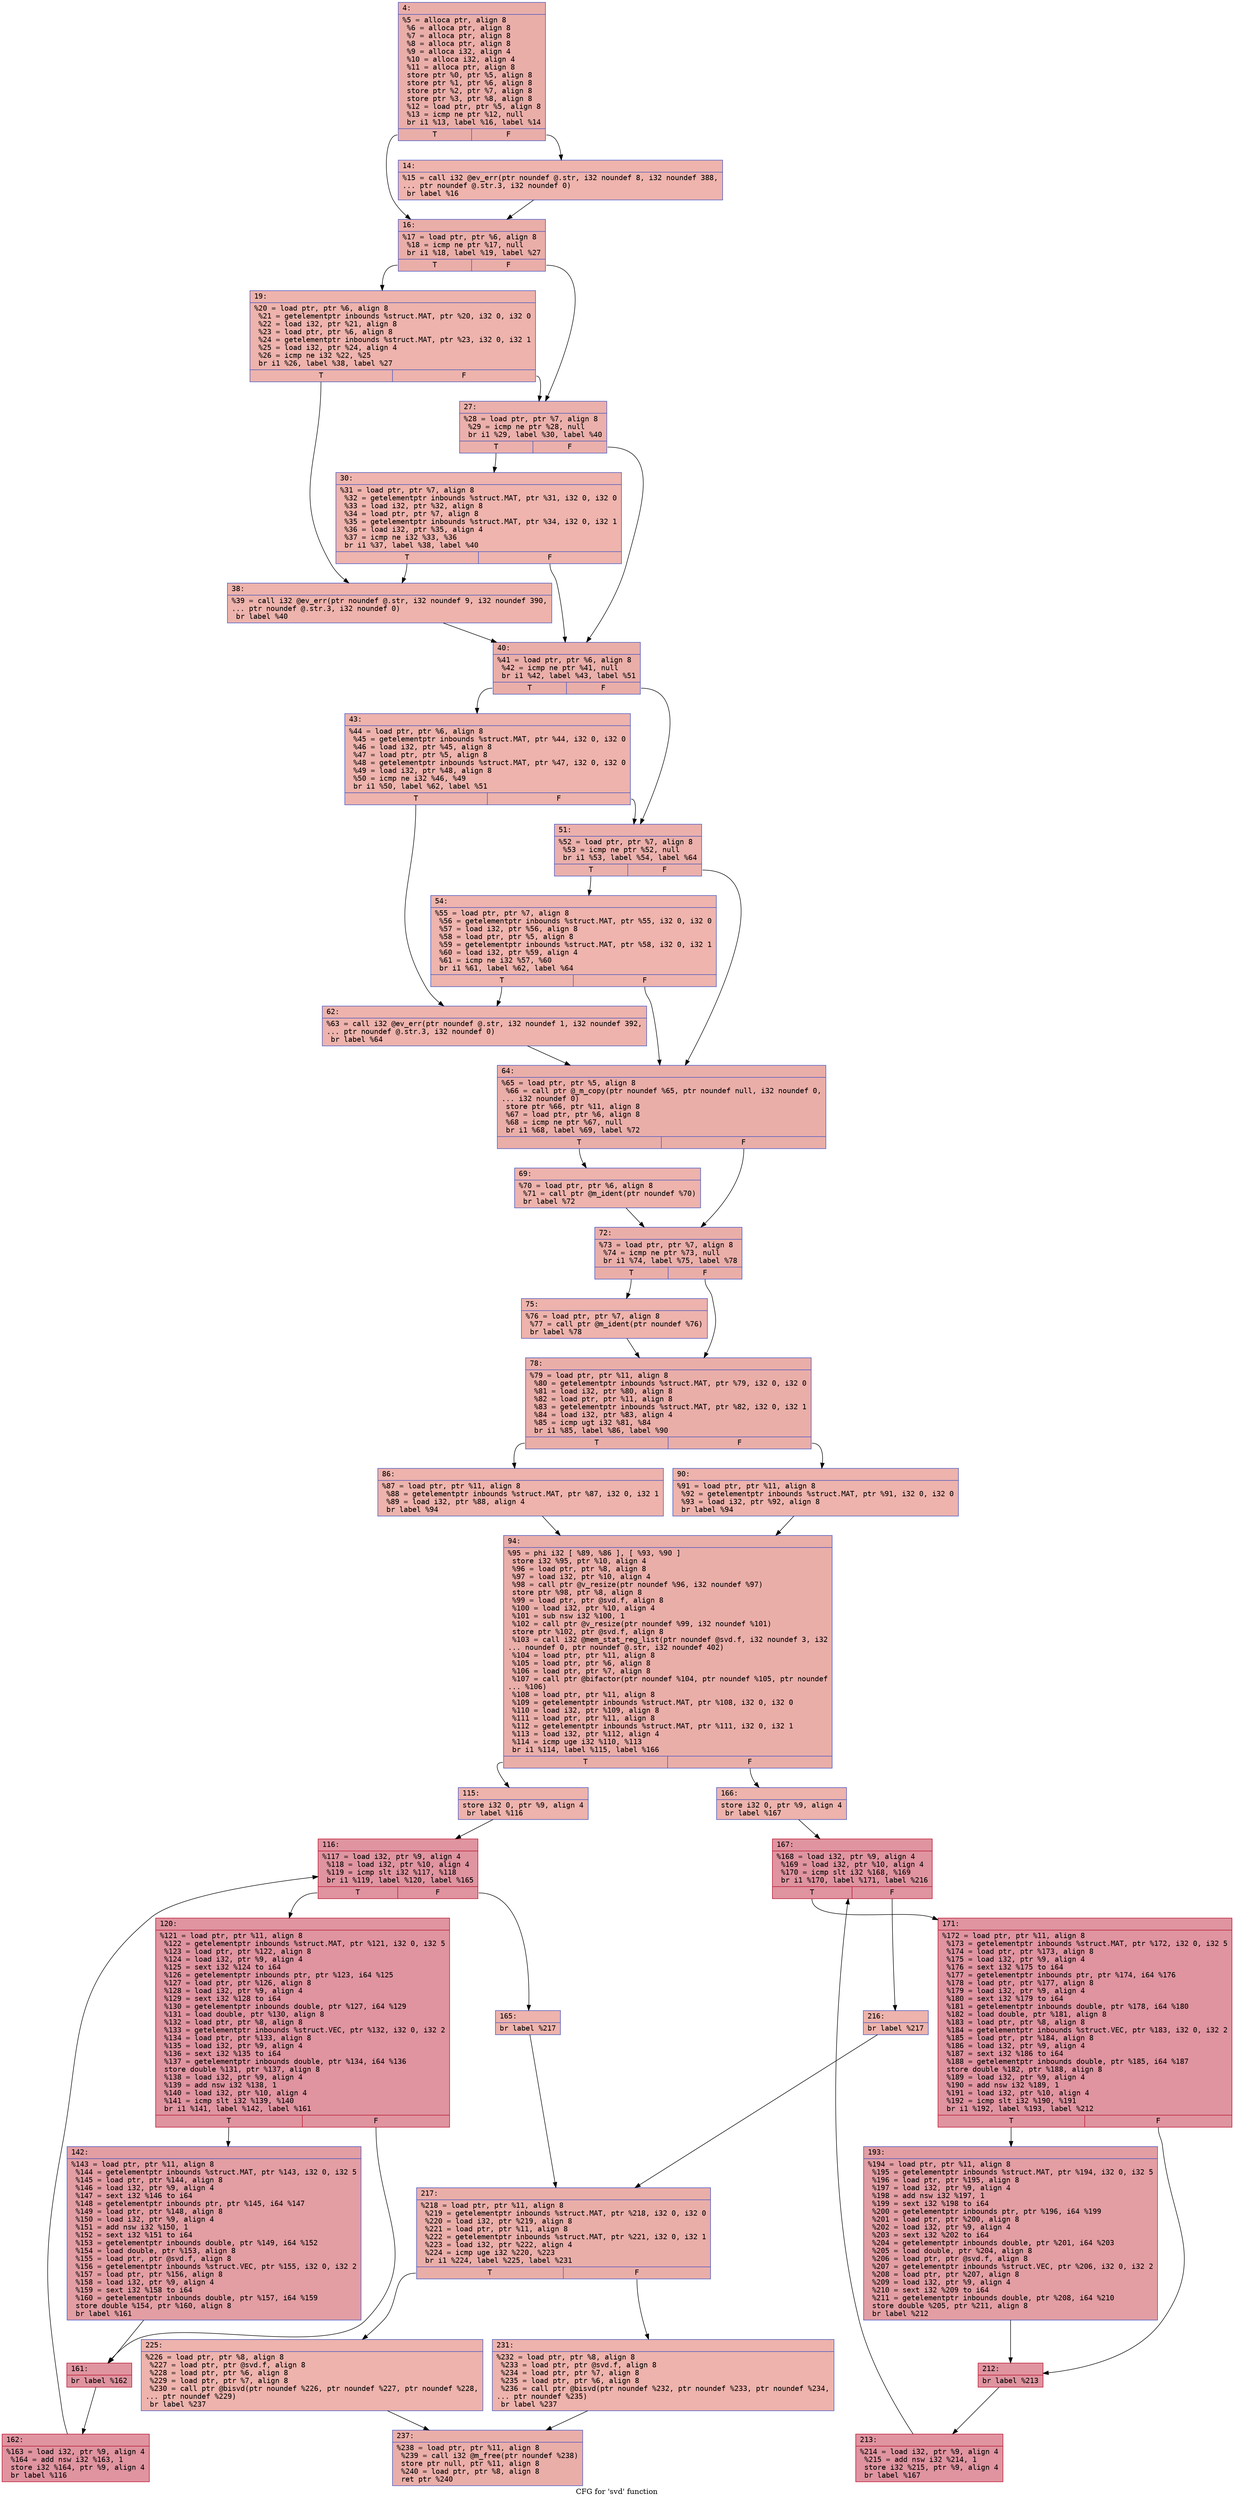 digraph "CFG for 'svd' function" {
	label="CFG for 'svd' function";

	Node0x60000325f8e0 [shape=record,color="#3d50c3ff", style=filled, fillcolor="#d0473d70" fontname="Courier",label="{4:\l|  %5 = alloca ptr, align 8\l  %6 = alloca ptr, align 8\l  %7 = alloca ptr, align 8\l  %8 = alloca ptr, align 8\l  %9 = alloca i32, align 4\l  %10 = alloca i32, align 4\l  %11 = alloca ptr, align 8\l  store ptr %0, ptr %5, align 8\l  store ptr %1, ptr %6, align 8\l  store ptr %2, ptr %7, align 8\l  store ptr %3, ptr %8, align 8\l  %12 = load ptr, ptr %5, align 8\l  %13 = icmp ne ptr %12, null\l  br i1 %13, label %16, label %14\l|{<s0>T|<s1>F}}"];
	Node0x60000325f8e0:s0 -> Node0x60000325f980[tooltip="4 -> 16\nProbability 62.50%" ];
	Node0x60000325f8e0:s1 -> Node0x60000325f930[tooltip="4 -> 14\nProbability 37.50%" ];
	Node0x60000325f930 [shape=record,color="#3d50c3ff", style=filled, fillcolor="#d8564670" fontname="Courier",label="{14:\l|  %15 = call i32 @ev_err(ptr noundef @.str, i32 noundef 8, i32 noundef 388,\l... ptr noundef @.str.3, i32 noundef 0)\l  br label %16\l}"];
	Node0x60000325f930 -> Node0x60000325f980[tooltip="14 -> 16\nProbability 100.00%" ];
	Node0x60000325f980 [shape=record,color="#3d50c3ff", style=filled, fillcolor="#d0473d70" fontname="Courier",label="{16:\l|  %17 = load ptr, ptr %6, align 8\l  %18 = icmp ne ptr %17, null\l  br i1 %18, label %19, label %27\l|{<s0>T|<s1>F}}"];
	Node0x60000325f980:s0 -> Node0x60000325f9d0[tooltip="16 -> 19\nProbability 62.50%" ];
	Node0x60000325f980:s1 -> Node0x60000325fa20[tooltip="16 -> 27\nProbability 37.50%" ];
	Node0x60000325f9d0 [shape=record,color="#3d50c3ff", style=filled, fillcolor="#d6524470" fontname="Courier",label="{19:\l|  %20 = load ptr, ptr %6, align 8\l  %21 = getelementptr inbounds %struct.MAT, ptr %20, i32 0, i32 0\l  %22 = load i32, ptr %21, align 8\l  %23 = load ptr, ptr %6, align 8\l  %24 = getelementptr inbounds %struct.MAT, ptr %23, i32 0, i32 1\l  %25 = load i32, ptr %24, align 4\l  %26 = icmp ne i32 %22, %25\l  br i1 %26, label %38, label %27\l|{<s0>T|<s1>F}}"];
	Node0x60000325f9d0:s0 -> Node0x60000325fac0[tooltip="19 -> 38\nProbability 50.00%" ];
	Node0x60000325f9d0:s1 -> Node0x60000325fa20[tooltip="19 -> 27\nProbability 50.00%" ];
	Node0x60000325fa20 [shape=record,color="#3d50c3ff", style=filled, fillcolor="#d24b4070" fontname="Courier",label="{27:\l|  %28 = load ptr, ptr %7, align 8\l  %29 = icmp ne ptr %28, null\l  br i1 %29, label %30, label %40\l|{<s0>T|<s1>F}}"];
	Node0x60000325fa20:s0 -> Node0x60000325fa70[tooltip="27 -> 30\nProbability 62.50%" ];
	Node0x60000325fa20:s1 -> Node0x60000325fb10[tooltip="27 -> 40\nProbability 37.50%" ];
	Node0x60000325fa70 [shape=record,color="#3d50c3ff", style=filled, fillcolor="#d8564670" fontname="Courier",label="{30:\l|  %31 = load ptr, ptr %7, align 8\l  %32 = getelementptr inbounds %struct.MAT, ptr %31, i32 0, i32 0\l  %33 = load i32, ptr %32, align 8\l  %34 = load ptr, ptr %7, align 8\l  %35 = getelementptr inbounds %struct.MAT, ptr %34, i32 0, i32 1\l  %36 = load i32, ptr %35, align 4\l  %37 = icmp ne i32 %33, %36\l  br i1 %37, label %38, label %40\l|{<s0>T|<s1>F}}"];
	Node0x60000325fa70:s0 -> Node0x60000325fac0[tooltip="30 -> 38\nProbability 50.00%" ];
	Node0x60000325fa70:s1 -> Node0x60000325fb10[tooltip="30 -> 40\nProbability 50.00%" ];
	Node0x60000325fac0 [shape=record,color="#3d50c3ff", style=filled, fillcolor="#d6524470" fontname="Courier",label="{38:\l|  %39 = call i32 @ev_err(ptr noundef @.str, i32 noundef 9, i32 noundef 390,\l... ptr noundef @.str.3, i32 noundef 0)\l  br label %40\l}"];
	Node0x60000325fac0 -> Node0x60000325fb10[tooltip="38 -> 40\nProbability 100.00%" ];
	Node0x60000325fb10 [shape=record,color="#3d50c3ff", style=filled, fillcolor="#d0473d70" fontname="Courier",label="{40:\l|  %41 = load ptr, ptr %6, align 8\l  %42 = icmp ne ptr %41, null\l  br i1 %42, label %43, label %51\l|{<s0>T|<s1>F}}"];
	Node0x60000325fb10:s0 -> Node0x60000325fb60[tooltip="40 -> 43\nProbability 62.50%" ];
	Node0x60000325fb10:s1 -> Node0x60000325fbb0[tooltip="40 -> 51\nProbability 37.50%" ];
	Node0x60000325fb60 [shape=record,color="#3d50c3ff", style=filled, fillcolor="#d6524470" fontname="Courier",label="{43:\l|  %44 = load ptr, ptr %6, align 8\l  %45 = getelementptr inbounds %struct.MAT, ptr %44, i32 0, i32 0\l  %46 = load i32, ptr %45, align 8\l  %47 = load ptr, ptr %5, align 8\l  %48 = getelementptr inbounds %struct.MAT, ptr %47, i32 0, i32 0\l  %49 = load i32, ptr %48, align 8\l  %50 = icmp ne i32 %46, %49\l  br i1 %50, label %62, label %51\l|{<s0>T|<s1>F}}"];
	Node0x60000325fb60:s0 -> Node0x60000325fc50[tooltip="43 -> 62\nProbability 50.00%" ];
	Node0x60000325fb60:s1 -> Node0x60000325fbb0[tooltip="43 -> 51\nProbability 50.00%" ];
	Node0x60000325fbb0 [shape=record,color="#3d50c3ff", style=filled, fillcolor="#d24b4070" fontname="Courier",label="{51:\l|  %52 = load ptr, ptr %7, align 8\l  %53 = icmp ne ptr %52, null\l  br i1 %53, label %54, label %64\l|{<s0>T|<s1>F}}"];
	Node0x60000325fbb0:s0 -> Node0x60000325fc00[tooltip="51 -> 54\nProbability 62.50%" ];
	Node0x60000325fbb0:s1 -> Node0x60000325fca0[tooltip="51 -> 64\nProbability 37.50%" ];
	Node0x60000325fc00 [shape=record,color="#3d50c3ff", style=filled, fillcolor="#d8564670" fontname="Courier",label="{54:\l|  %55 = load ptr, ptr %7, align 8\l  %56 = getelementptr inbounds %struct.MAT, ptr %55, i32 0, i32 0\l  %57 = load i32, ptr %56, align 8\l  %58 = load ptr, ptr %5, align 8\l  %59 = getelementptr inbounds %struct.MAT, ptr %58, i32 0, i32 1\l  %60 = load i32, ptr %59, align 4\l  %61 = icmp ne i32 %57, %60\l  br i1 %61, label %62, label %64\l|{<s0>T|<s1>F}}"];
	Node0x60000325fc00:s0 -> Node0x60000325fc50[tooltip="54 -> 62\nProbability 50.00%" ];
	Node0x60000325fc00:s1 -> Node0x60000325fca0[tooltip="54 -> 64\nProbability 50.00%" ];
	Node0x60000325fc50 [shape=record,color="#3d50c3ff", style=filled, fillcolor="#d6524470" fontname="Courier",label="{62:\l|  %63 = call i32 @ev_err(ptr noundef @.str, i32 noundef 1, i32 noundef 392,\l... ptr noundef @.str.3, i32 noundef 0)\l  br label %64\l}"];
	Node0x60000325fc50 -> Node0x60000325fca0[tooltip="62 -> 64\nProbability 100.00%" ];
	Node0x60000325fca0 [shape=record,color="#3d50c3ff", style=filled, fillcolor="#d0473d70" fontname="Courier",label="{64:\l|  %65 = load ptr, ptr %5, align 8\l  %66 = call ptr @_m_copy(ptr noundef %65, ptr noundef null, i32 noundef 0,\l... i32 noundef 0)\l  store ptr %66, ptr %11, align 8\l  %67 = load ptr, ptr %6, align 8\l  %68 = icmp ne ptr %67, null\l  br i1 %68, label %69, label %72\l|{<s0>T|<s1>F}}"];
	Node0x60000325fca0:s0 -> Node0x60000325fcf0[tooltip="64 -> 69\nProbability 62.50%" ];
	Node0x60000325fca0:s1 -> Node0x60000325fd40[tooltip="64 -> 72\nProbability 37.50%" ];
	Node0x60000325fcf0 [shape=record,color="#3d50c3ff", style=filled, fillcolor="#d6524470" fontname="Courier",label="{69:\l|  %70 = load ptr, ptr %6, align 8\l  %71 = call ptr @m_ident(ptr noundef %70)\l  br label %72\l}"];
	Node0x60000325fcf0 -> Node0x60000325fd40[tooltip="69 -> 72\nProbability 100.00%" ];
	Node0x60000325fd40 [shape=record,color="#3d50c3ff", style=filled, fillcolor="#d0473d70" fontname="Courier",label="{72:\l|  %73 = load ptr, ptr %7, align 8\l  %74 = icmp ne ptr %73, null\l  br i1 %74, label %75, label %78\l|{<s0>T|<s1>F}}"];
	Node0x60000325fd40:s0 -> Node0x60000325fd90[tooltip="72 -> 75\nProbability 62.50%" ];
	Node0x60000325fd40:s1 -> Node0x60000325fde0[tooltip="72 -> 78\nProbability 37.50%" ];
	Node0x60000325fd90 [shape=record,color="#3d50c3ff", style=filled, fillcolor="#d6524470" fontname="Courier",label="{75:\l|  %76 = load ptr, ptr %7, align 8\l  %77 = call ptr @m_ident(ptr noundef %76)\l  br label %78\l}"];
	Node0x60000325fd90 -> Node0x60000325fde0[tooltip="75 -> 78\nProbability 100.00%" ];
	Node0x60000325fde0 [shape=record,color="#3d50c3ff", style=filled, fillcolor="#d0473d70" fontname="Courier",label="{78:\l|  %79 = load ptr, ptr %11, align 8\l  %80 = getelementptr inbounds %struct.MAT, ptr %79, i32 0, i32 0\l  %81 = load i32, ptr %80, align 8\l  %82 = load ptr, ptr %11, align 8\l  %83 = getelementptr inbounds %struct.MAT, ptr %82, i32 0, i32 1\l  %84 = load i32, ptr %83, align 4\l  %85 = icmp ugt i32 %81, %84\l  br i1 %85, label %86, label %90\l|{<s0>T|<s1>F}}"];
	Node0x60000325fde0:s0 -> Node0x60000325fe30[tooltip="78 -> 86\nProbability 50.00%" ];
	Node0x60000325fde0:s1 -> Node0x60000325fe80[tooltip="78 -> 90\nProbability 50.00%" ];
	Node0x60000325fe30 [shape=record,color="#3d50c3ff", style=filled, fillcolor="#d6524470" fontname="Courier",label="{86:\l|  %87 = load ptr, ptr %11, align 8\l  %88 = getelementptr inbounds %struct.MAT, ptr %87, i32 0, i32 1\l  %89 = load i32, ptr %88, align 4\l  br label %94\l}"];
	Node0x60000325fe30 -> Node0x60000325fed0[tooltip="86 -> 94\nProbability 100.00%" ];
	Node0x60000325fe80 [shape=record,color="#3d50c3ff", style=filled, fillcolor="#d6524470" fontname="Courier",label="{90:\l|  %91 = load ptr, ptr %11, align 8\l  %92 = getelementptr inbounds %struct.MAT, ptr %91, i32 0, i32 0\l  %93 = load i32, ptr %92, align 8\l  br label %94\l}"];
	Node0x60000325fe80 -> Node0x60000325fed0[tooltip="90 -> 94\nProbability 100.00%" ];
	Node0x60000325fed0 [shape=record,color="#3d50c3ff", style=filled, fillcolor="#d0473d70" fontname="Courier",label="{94:\l|  %95 = phi i32 [ %89, %86 ], [ %93, %90 ]\l  store i32 %95, ptr %10, align 4\l  %96 = load ptr, ptr %8, align 8\l  %97 = load i32, ptr %10, align 4\l  %98 = call ptr @v_resize(ptr noundef %96, i32 noundef %97)\l  store ptr %98, ptr %8, align 8\l  %99 = load ptr, ptr @svd.f, align 8\l  %100 = load i32, ptr %10, align 4\l  %101 = sub nsw i32 %100, 1\l  %102 = call ptr @v_resize(ptr noundef %99, i32 noundef %101)\l  store ptr %102, ptr @svd.f, align 8\l  %103 = call i32 @mem_stat_reg_list(ptr noundef @svd.f, i32 noundef 3, i32\l... noundef 0, ptr noundef @.str, i32 noundef 402)\l  %104 = load ptr, ptr %11, align 8\l  %105 = load ptr, ptr %6, align 8\l  %106 = load ptr, ptr %7, align 8\l  %107 = call ptr @bifactor(ptr noundef %104, ptr noundef %105, ptr noundef\l... %106)\l  %108 = load ptr, ptr %11, align 8\l  %109 = getelementptr inbounds %struct.MAT, ptr %108, i32 0, i32 0\l  %110 = load i32, ptr %109, align 8\l  %111 = load ptr, ptr %11, align 8\l  %112 = getelementptr inbounds %struct.MAT, ptr %111, i32 0, i32 1\l  %113 = load i32, ptr %112, align 4\l  %114 = icmp uge i32 %110, %113\l  br i1 %114, label %115, label %166\l|{<s0>T|<s1>F}}"];
	Node0x60000325fed0:s0 -> Node0x60000325ff20[tooltip="94 -> 115\nProbability 50.00%" ];
	Node0x60000325fed0:s1 -> Node0x600003240190[tooltip="94 -> 166\nProbability 50.00%" ];
	Node0x60000325ff20 [shape=record,color="#3d50c3ff", style=filled, fillcolor="#d6524470" fontname="Courier",label="{115:\l|  store i32 0, ptr %9, align 4\l  br label %116\l}"];
	Node0x60000325ff20 -> Node0x60000325ff70[tooltip="115 -> 116\nProbability 100.00%" ];
	Node0x60000325ff70 [shape=record,color="#b70d28ff", style=filled, fillcolor="#b70d2870" fontname="Courier",label="{116:\l|  %117 = load i32, ptr %9, align 4\l  %118 = load i32, ptr %10, align 4\l  %119 = icmp slt i32 %117, %118\l  br i1 %119, label %120, label %165\l|{<s0>T|<s1>F}}"];
	Node0x60000325ff70:s0 -> Node0x600003240000[tooltip="116 -> 120\nProbability 96.88%" ];
	Node0x60000325ff70:s1 -> Node0x600003240140[tooltip="116 -> 165\nProbability 3.12%" ];
	Node0x600003240000 [shape=record,color="#b70d28ff", style=filled, fillcolor="#b70d2870" fontname="Courier",label="{120:\l|  %121 = load ptr, ptr %11, align 8\l  %122 = getelementptr inbounds %struct.MAT, ptr %121, i32 0, i32 5\l  %123 = load ptr, ptr %122, align 8\l  %124 = load i32, ptr %9, align 4\l  %125 = sext i32 %124 to i64\l  %126 = getelementptr inbounds ptr, ptr %123, i64 %125\l  %127 = load ptr, ptr %126, align 8\l  %128 = load i32, ptr %9, align 4\l  %129 = sext i32 %128 to i64\l  %130 = getelementptr inbounds double, ptr %127, i64 %129\l  %131 = load double, ptr %130, align 8\l  %132 = load ptr, ptr %8, align 8\l  %133 = getelementptr inbounds %struct.VEC, ptr %132, i32 0, i32 2\l  %134 = load ptr, ptr %133, align 8\l  %135 = load i32, ptr %9, align 4\l  %136 = sext i32 %135 to i64\l  %137 = getelementptr inbounds double, ptr %134, i64 %136\l  store double %131, ptr %137, align 8\l  %138 = load i32, ptr %9, align 4\l  %139 = add nsw i32 %138, 1\l  %140 = load i32, ptr %10, align 4\l  %141 = icmp slt i32 %139, %140\l  br i1 %141, label %142, label %161\l|{<s0>T|<s1>F}}"];
	Node0x600003240000:s0 -> Node0x600003240050[tooltip="120 -> 142\nProbability 50.00%" ];
	Node0x600003240000:s1 -> Node0x6000032400a0[tooltip="120 -> 161\nProbability 50.00%" ];
	Node0x600003240050 [shape=record,color="#3d50c3ff", style=filled, fillcolor="#be242e70" fontname="Courier",label="{142:\l|  %143 = load ptr, ptr %11, align 8\l  %144 = getelementptr inbounds %struct.MAT, ptr %143, i32 0, i32 5\l  %145 = load ptr, ptr %144, align 8\l  %146 = load i32, ptr %9, align 4\l  %147 = sext i32 %146 to i64\l  %148 = getelementptr inbounds ptr, ptr %145, i64 %147\l  %149 = load ptr, ptr %148, align 8\l  %150 = load i32, ptr %9, align 4\l  %151 = add nsw i32 %150, 1\l  %152 = sext i32 %151 to i64\l  %153 = getelementptr inbounds double, ptr %149, i64 %152\l  %154 = load double, ptr %153, align 8\l  %155 = load ptr, ptr @svd.f, align 8\l  %156 = getelementptr inbounds %struct.VEC, ptr %155, i32 0, i32 2\l  %157 = load ptr, ptr %156, align 8\l  %158 = load i32, ptr %9, align 4\l  %159 = sext i32 %158 to i64\l  %160 = getelementptr inbounds double, ptr %157, i64 %159\l  store double %154, ptr %160, align 8\l  br label %161\l}"];
	Node0x600003240050 -> Node0x6000032400a0[tooltip="142 -> 161\nProbability 100.00%" ];
	Node0x6000032400a0 [shape=record,color="#b70d28ff", style=filled, fillcolor="#b70d2870" fontname="Courier",label="{161:\l|  br label %162\l}"];
	Node0x6000032400a0 -> Node0x6000032400f0[tooltip="161 -> 162\nProbability 100.00%" ];
	Node0x6000032400f0 [shape=record,color="#b70d28ff", style=filled, fillcolor="#b70d2870" fontname="Courier",label="{162:\l|  %163 = load i32, ptr %9, align 4\l  %164 = add nsw i32 %163, 1\l  store i32 %164, ptr %9, align 4\l  br label %116\l}"];
	Node0x6000032400f0 -> Node0x60000325ff70[tooltip="162 -> 116\nProbability 100.00%" ];
	Node0x600003240140 [shape=record,color="#3d50c3ff", style=filled, fillcolor="#d6524470" fontname="Courier",label="{165:\l|  br label %217\l}"];
	Node0x600003240140 -> Node0x6000032403c0[tooltip="165 -> 217\nProbability 100.00%" ];
	Node0x600003240190 [shape=record,color="#3d50c3ff", style=filled, fillcolor="#d6524470" fontname="Courier",label="{166:\l|  store i32 0, ptr %9, align 4\l  br label %167\l}"];
	Node0x600003240190 -> Node0x6000032401e0[tooltip="166 -> 167\nProbability 100.00%" ];
	Node0x6000032401e0 [shape=record,color="#b70d28ff", style=filled, fillcolor="#b70d2870" fontname="Courier",label="{167:\l|  %168 = load i32, ptr %9, align 4\l  %169 = load i32, ptr %10, align 4\l  %170 = icmp slt i32 %168, %169\l  br i1 %170, label %171, label %216\l|{<s0>T|<s1>F}}"];
	Node0x6000032401e0:s0 -> Node0x600003240230[tooltip="167 -> 171\nProbability 96.88%" ];
	Node0x6000032401e0:s1 -> Node0x600003240370[tooltip="167 -> 216\nProbability 3.12%" ];
	Node0x600003240230 [shape=record,color="#b70d28ff", style=filled, fillcolor="#b70d2870" fontname="Courier",label="{171:\l|  %172 = load ptr, ptr %11, align 8\l  %173 = getelementptr inbounds %struct.MAT, ptr %172, i32 0, i32 5\l  %174 = load ptr, ptr %173, align 8\l  %175 = load i32, ptr %9, align 4\l  %176 = sext i32 %175 to i64\l  %177 = getelementptr inbounds ptr, ptr %174, i64 %176\l  %178 = load ptr, ptr %177, align 8\l  %179 = load i32, ptr %9, align 4\l  %180 = sext i32 %179 to i64\l  %181 = getelementptr inbounds double, ptr %178, i64 %180\l  %182 = load double, ptr %181, align 8\l  %183 = load ptr, ptr %8, align 8\l  %184 = getelementptr inbounds %struct.VEC, ptr %183, i32 0, i32 2\l  %185 = load ptr, ptr %184, align 8\l  %186 = load i32, ptr %9, align 4\l  %187 = sext i32 %186 to i64\l  %188 = getelementptr inbounds double, ptr %185, i64 %187\l  store double %182, ptr %188, align 8\l  %189 = load i32, ptr %9, align 4\l  %190 = add nsw i32 %189, 1\l  %191 = load i32, ptr %10, align 4\l  %192 = icmp slt i32 %190, %191\l  br i1 %192, label %193, label %212\l|{<s0>T|<s1>F}}"];
	Node0x600003240230:s0 -> Node0x600003240280[tooltip="171 -> 193\nProbability 50.00%" ];
	Node0x600003240230:s1 -> Node0x6000032402d0[tooltip="171 -> 212\nProbability 50.00%" ];
	Node0x600003240280 [shape=record,color="#3d50c3ff", style=filled, fillcolor="#be242e70" fontname="Courier",label="{193:\l|  %194 = load ptr, ptr %11, align 8\l  %195 = getelementptr inbounds %struct.MAT, ptr %194, i32 0, i32 5\l  %196 = load ptr, ptr %195, align 8\l  %197 = load i32, ptr %9, align 4\l  %198 = add nsw i32 %197, 1\l  %199 = sext i32 %198 to i64\l  %200 = getelementptr inbounds ptr, ptr %196, i64 %199\l  %201 = load ptr, ptr %200, align 8\l  %202 = load i32, ptr %9, align 4\l  %203 = sext i32 %202 to i64\l  %204 = getelementptr inbounds double, ptr %201, i64 %203\l  %205 = load double, ptr %204, align 8\l  %206 = load ptr, ptr @svd.f, align 8\l  %207 = getelementptr inbounds %struct.VEC, ptr %206, i32 0, i32 2\l  %208 = load ptr, ptr %207, align 8\l  %209 = load i32, ptr %9, align 4\l  %210 = sext i32 %209 to i64\l  %211 = getelementptr inbounds double, ptr %208, i64 %210\l  store double %205, ptr %211, align 8\l  br label %212\l}"];
	Node0x600003240280 -> Node0x6000032402d0[tooltip="193 -> 212\nProbability 100.00%" ];
	Node0x6000032402d0 [shape=record,color="#b70d28ff", style=filled, fillcolor="#b70d2870" fontname="Courier",label="{212:\l|  br label %213\l}"];
	Node0x6000032402d0 -> Node0x600003240320[tooltip="212 -> 213\nProbability 100.00%" ];
	Node0x600003240320 [shape=record,color="#b70d28ff", style=filled, fillcolor="#b70d2870" fontname="Courier",label="{213:\l|  %214 = load i32, ptr %9, align 4\l  %215 = add nsw i32 %214, 1\l  store i32 %215, ptr %9, align 4\l  br label %167\l}"];
	Node0x600003240320 -> Node0x6000032401e0[tooltip="213 -> 167\nProbability 100.00%" ];
	Node0x600003240370 [shape=record,color="#3d50c3ff", style=filled, fillcolor="#d6524470" fontname="Courier",label="{216:\l|  br label %217\l}"];
	Node0x600003240370 -> Node0x6000032403c0[tooltip="216 -> 217\nProbability 100.00%" ];
	Node0x6000032403c0 [shape=record,color="#3d50c3ff", style=filled, fillcolor="#d0473d70" fontname="Courier",label="{217:\l|  %218 = load ptr, ptr %11, align 8\l  %219 = getelementptr inbounds %struct.MAT, ptr %218, i32 0, i32 0\l  %220 = load i32, ptr %219, align 8\l  %221 = load ptr, ptr %11, align 8\l  %222 = getelementptr inbounds %struct.MAT, ptr %221, i32 0, i32 1\l  %223 = load i32, ptr %222, align 4\l  %224 = icmp uge i32 %220, %223\l  br i1 %224, label %225, label %231\l|{<s0>T|<s1>F}}"];
	Node0x6000032403c0:s0 -> Node0x600003240410[tooltip="217 -> 225\nProbability 50.00%" ];
	Node0x6000032403c0:s1 -> Node0x600003240460[tooltip="217 -> 231\nProbability 50.00%" ];
	Node0x600003240410 [shape=record,color="#3d50c3ff", style=filled, fillcolor="#d6524470" fontname="Courier",label="{225:\l|  %226 = load ptr, ptr %8, align 8\l  %227 = load ptr, ptr @svd.f, align 8\l  %228 = load ptr, ptr %6, align 8\l  %229 = load ptr, ptr %7, align 8\l  %230 = call ptr @bisvd(ptr noundef %226, ptr noundef %227, ptr noundef %228,\l... ptr noundef %229)\l  br label %237\l}"];
	Node0x600003240410 -> Node0x6000032404b0[tooltip="225 -> 237\nProbability 100.00%" ];
	Node0x600003240460 [shape=record,color="#3d50c3ff", style=filled, fillcolor="#d6524470" fontname="Courier",label="{231:\l|  %232 = load ptr, ptr %8, align 8\l  %233 = load ptr, ptr @svd.f, align 8\l  %234 = load ptr, ptr %7, align 8\l  %235 = load ptr, ptr %6, align 8\l  %236 = call ptr @bisvd(ptr noundef %232, ptr noundef %233, ptr noundef %234,\l... ptr noundef %235)\l  br label %237\l}"];
	Node0x600003240460 -> Node0x6000032404b0[tooltip="231 -> 237\nProbability 100.00%" ];
	Node0x6000032404b0 [shape=record,color="#3d50c3ff", style=filled, fillcolor="#d0473d70" fontname="Courier",label="{237:\l|  %238 = load ptr, ptr %11, align 8\l  %239 = call i32 @m_free(ptr noundef %238)\l  store ptr null, ptr %11, align 8\l  %240 = load ptr, ptr %8, align 8\l  ret ptr %240\l}"];
}
